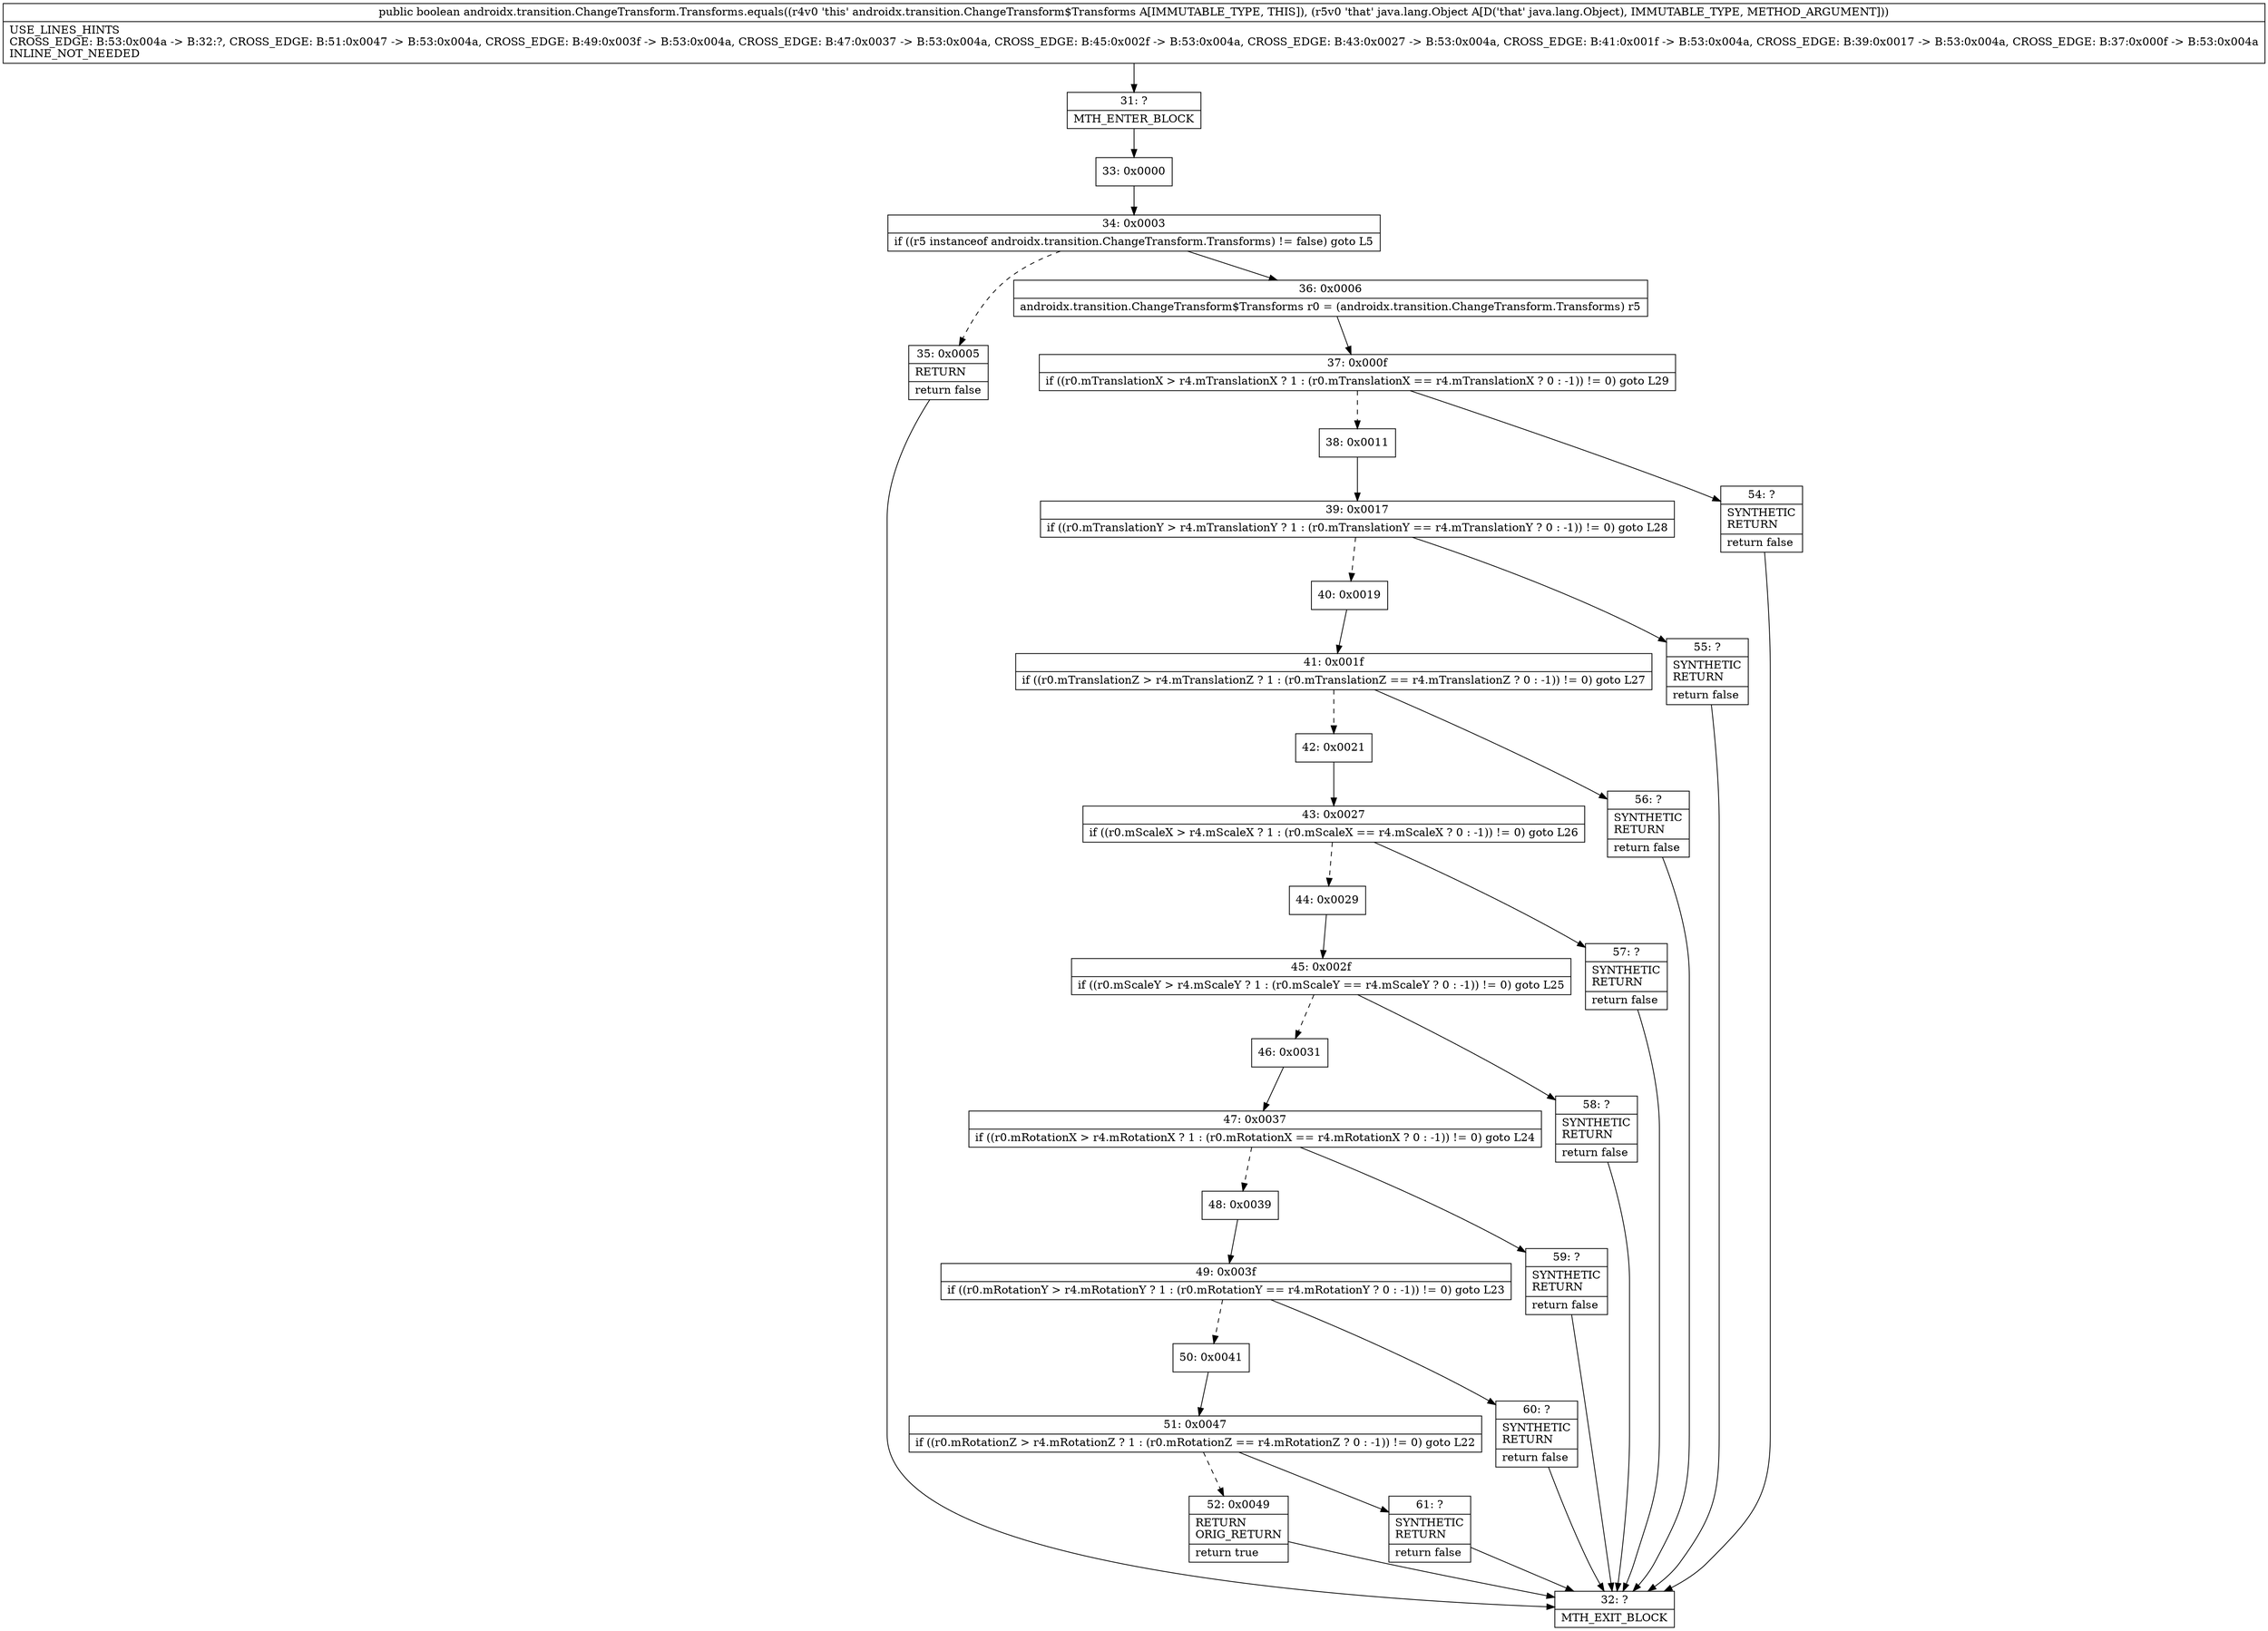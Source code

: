 digraph "CFG forandroidx.transition.ChangeTransform.Transforms.equals(Ljava\/lang\/Object;)Z" {
Node_31 [shape=record,label="{31\:\ ?|MTH_ENTER_BLOCK\l}"];
Node_33 [shape=record,label="{33\:\ 0x0000}"];
Node_34 [shape=record,label="{34\:\ 0x0003|if ((r5 instanceof androidx.transition.ChangeTransform.Transforms) != false) goto L5\l}"];
Node_35 [shape=record,label="{35\:\ 0x0005|RETURN\l|return false\l}"];
Node_32 [shape=record,label="{32\:\ ?|MTH_EXIT_BLOCK\l}"];
Node_36 [shape=record,label="{36\:\ 0x0006|androidx.transition.ChangeTransform$Transforms r0 = (androidx.transition.ChangeTransform.Transforms) r5\l}"];
Node_37 [shape=record,label="{37\:\ 0x000f|if ((r0.mTranslationX \> r4.mTranslationX ? 1 : (r0.mTranslationX == r4.mTranslationX ? 0 : \-1)) != 0) goto L29\l}"];
Node_38 [shape=record,label="{38\:\ 0x0011}"];
Node_39 [shape=record,label="{39\:\ 0x0017|if ((r0.mTranslationY \> r4.mTranslationY ? 1 : (r0.mTranslationY == r4.mTranslationY ? 0 : \-1)) != 0) goto L28\l}"];
Node_40 [shape=record,label="{40\:\ 0x0019}"];
Node_41 [shape=record,label="{41\:\ 0x001f|if ((r0.mTranslationZ \> r4.mTranslationZ ? 1 : (r0.mTranslationZ == r4.mTranslationZ ? 0 : \-1)) != 0) goto L27\l}"];
Node_42 [shape=record,label="{42\:\ 0x0021}"];
Node_43 [shape=record,label="{43\:\ 0x0027|if ((r0.mScaleX \> r4.mScaleX ? 1 : (r0.mScaleX == r4.mScaleX ? 0 : \-1)) != 0) goto L26\l}"];
Node_44 [shape=record,label="{44\:\ 0x0029}"];
Node_45 [shape=record,label="{45\:\ 0x002f|if ((r0.mScaleY \> r4.mScaleY ? 1 : (r0.mScaleY == r4.mScaleY ? 0 : \-1)) != 0) goto L25\l}"];
Node_46 [shape=record,label="{46\:\ 0x0031}"];
Node_47 [shape=record,label="{47\:\ 0x0037|if ((r0.mRotationX \> r4.mRotationX ? 1 : (r0.mRotationX == r4.mRotationX ? 0 : \-1)) != 0) goto L24\l}"];
Node_48 [shape=record,label="{48\:\ 0x0039}"];
Node_49 [shape=record,label="{49\:\ 0x003f|if ((r0.mRotationY \> r4.mRotationY ? 1 : (r0.mRotationY == r4.mRotationY ? 0 : \-1)) != 0) goto L23\l}"];
Node_50 [shape=record,label="{50\:\ 0x0041}"];
Node_51 [shape=record,label="{51\:\ 0x0047|if ((r0.mRotationZ \> r4.mRotationZ ? 1 : (r0.mRotationZ == r4.mRotationZ ? 0 : \-1)) != 0) goto L22\l}"];
Node_52 [shape=record,label="{52\:\ 0x0049|RETURN\lORIG_RETURN\l|return true\l}"];
Node_61 [shape=record,label="{61\:\ ?|SYNTHETIC\lRETURN\l|return false\l}"];
Node_60 [shape=record,label="{60\:\ ?|SYNTHETIC\lRETURN\l|return false\l}"];
Node_59 [shape=record,label="{59\:\ ?|SYNTHETIC\lRETURN\l|return false\l}"];
Node_58 [shape=record,label="{58\:\ ?|SYNTHETIC\lRETURN\l|return false\l}"];
Node_57 [shape=record,label="{57\:\ ?|SYNTHETIC\lRETURN\l|return false\l}"];
Node_56 [shape=record,label="{56\:\ ?|SYNTHETIC\lRETURN\l|return false\l}"];
Node_55 [shape=record,label="{55\:\ ?|SYNTHETIC\lRETURN\l|return false\l}"];
Node_54 [shape=record,label="{54\:\ ?|SYNTHETIC\lRETURN\l|return false\l}"];
MethodNode[shape=record,label="{public boolean androidx.transition.ChangeTransform.Transforms.equals((r4v0 'this' androidx.transition.ChangeTransform$Transforms A[IMMUTABLE_TYPE, THIS]), (r5v0 'that' java.lang.Object A[D('that' java.lang.Object), IMMUTABLE_TYPE, METHOD_ARGUMENT]))  | USE_LINES_HINTS\lCROSS_EDGE: B:53:0x004a \-\> B:32:?, CROSS_EDGE: B:51:0x0047 \-\> B:53:0x004a, CROSS_EDGE: B:49:0x003f \-\> B:53:0x004a, CROSS_EDGE: B:47:0x0037 \-\> B:53:0x004a, CROSS_EDGE: B:45:0x002f \-\> B:53:0x004a, CROSS_EDGE: B:43:0x0027 \-\> B:53:0x004a, CROSS_EDGE: B:41:0x001f \-\> B:53:0x004a, CROSS_EDGE: B:39:0x0017 \-\> B:53:0x004a, CROSS_EDGE: B:37:0x000f \-\> B:53:0x004a\lINLINE_NOT_NEEDED\l}"];
MethodNode -> Node_31;Node_31 -> Node_33;
Node_33 -> Node_34;
Node_34 -> Node_35[style=dashed];
Node_34 -> Node_36;
Node_35 -> Node_32;
Node_36 -> Node_37;
Node_37 -> Node_38[style=dashed];
Node_37 -> Node_54;
Node_38 -> Node_39;
Node_39 -> Node_40[style=dashed];
Node_39 -> Node_55;
Node_40 -> Node_41;
Node_41 -> Node_42[style=dashed];
Node_41 -> Node_56;
Node_42 -> Node_43;
Node_43 -> Node_44[style=dashed];
Node_43 -> Node_57;
Node_44 -> Node_45;
Node_45 -> Node_46[style=dashed];
Node_45 -> Node_58;
Node_46 -> Node_47;
Node_47 -> Node_48[style=dashed];
Node_47 -> Node_59;
Node_48 -> Node_49;
Node_49 -> Node_50[style=dashed];
Node_49 -> Node_60;
Node_50 -> Node_51;
Node_51 -> Node_52[style=dashed];
Node_51 -> Node_61;
Node_52 -> Node_32;
Node_61 -> Node_32;
Node_60 -> Node_32;
Node_59 -> Node_32;
Node_58 -> Node_32;
Node_57 -> Node_32;
Node_56 -> Node_32;
Node_55 -> Node_32;
Node_54 -> Node_32;
}

